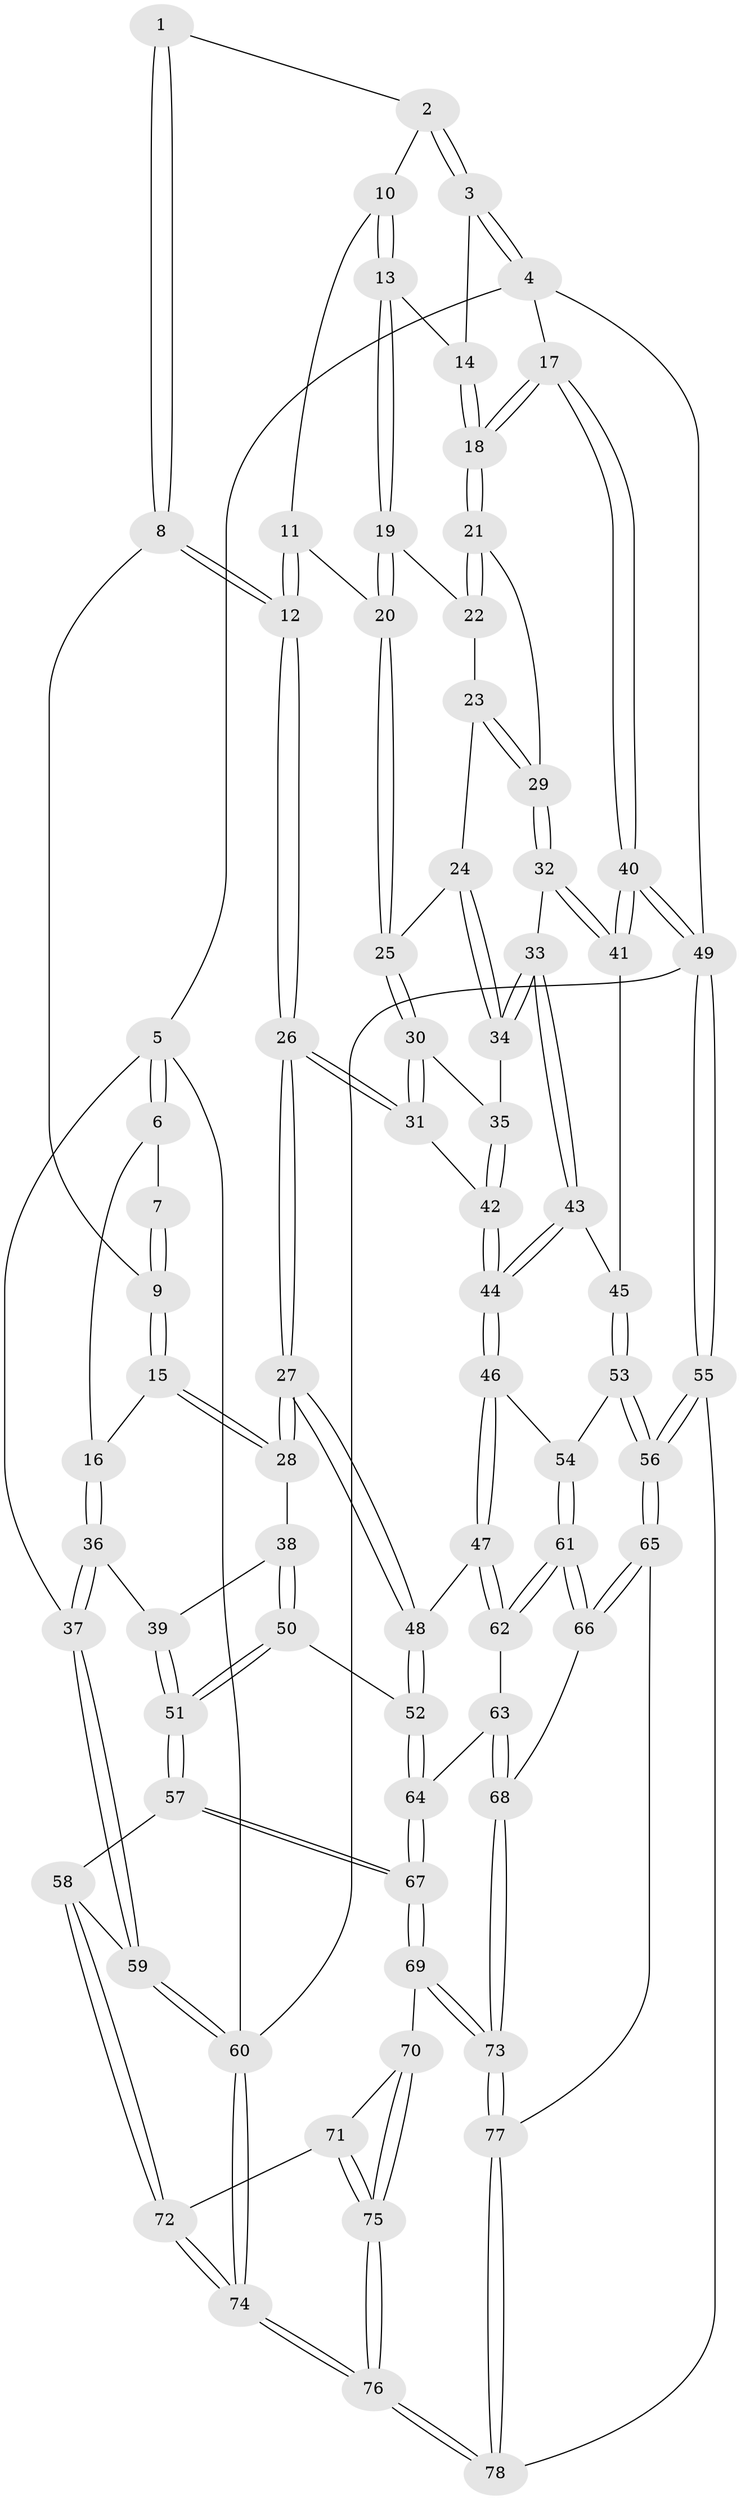 // Generated by graph-tools (version 1.1) at 2025/17/03/09/25 04:17:03]
// undirected, 78 vertices, 192 edges
graph export_dot {
graph [start="1"]
  node [color=gray90,style=filled];
  1 [pos="+0.5328597239997106+0"];
  2 [pos="+0.5801471390987988+0"];
  3 [pos="+1+0"];
  4 [pos="+1+0"];
  5 [pos="+0+0"];
  6 [pos="+0+0"];
  7 [pos="+0.22273613097904701+0"];
  8 [pos="+0.4468544244564502+0.027071676956019742"];
  9 [pos="+0.28175031005619394+0.11169941453902124"];
  10 [pos="+0.6041605943944248+0"];
  11 [pos="+0.5850450722455979+0.11015415546575139"];
  12 [pos="+0.47739908624994587+0.17218206712205403"];
  13 [pos="+0.7216156615216971+0.10409823115253146"];
  14 [pos="+0.7772423652385356+0.08925247980073694"];
  15 [pos="+0.2565952044556342+0.17465620037711738"];
  16 [pos="+0.21164861450013167+0.17424448266469544"];
  17 [pos="+1+0.13903899200949038"];
  18 [pos="+0.9492979127765467+0.206098197612341"];
  19 [pos="+0.7213118731538318+0.10500232582931986"];
  20 [pos="+0.6458663645304149+0.1700827428593681"];
  21 [pos="+0.9361341543467103+0.21358520749676302"];
  22 [pos="+0.747643330048502+0.1589241315094723"];
  23 [pos="+0.743882979236966+0.19874023570627966"];
  24 [pos="+0.7230360569680977+0.2220530907427945"];
  25 [pos="+0.6413549893652343+0.2113895812371521"];
  26 [pos="+0.43690451000325603+0.31625561443410055"];
  27 [pos="+0.4150427868004806+0.32383136594166617"];
  28 [pos="+0.3954324620651294+0.32072932127933973"];
  29 [pos="+0.8890525155985236+0.24923585883045257"];
  30 [pos="+0.6220009313164713+0.23953768936346706"];
  31 [pos="+0.5112268258898037+0.3270808779434609"];
  32 [pos="+0.8473027130804321+0.2921806851059791"];
  33 [pos="+0.7808339095155239+0.3181382734406628"];
  34 [pos="+0.7748843352915088+0.31558819453120646"];
  35 [pos="+0.7565462679162063+0.3149088672582608"];
  36 [pos="+0+0.2765710442896898"];
  37 [pos="+0+0.2761427334691906"];
  38 [pos="+0.33149886281431123+0.36491614371884973"];
  39 [pos="+0.1794702139827807+0.41358903949941456"];
  40 [pos="+1+0.49145612998482174"];
  41 [pos="+0.8931841097234199+0.46132861887884885"];
  42 [pos="+0.5688979245466632+0.37205403878865556"];
  43 [pos="+0.7523427148389417+0.43997358653604457"];
  44 [pos="+0.6538015266283633+0.4861340424570883"];
  45 [pos="+0.8470238839972971+0.4814204905131779"];
  46 [pos="+0.6506270777992357+0.5149069249590927"];
  47 [pos="+0.49936544871239186+0.5750342652178219"];
  48 [pos="+0.4312733877446324+0.5178033879988614"];
  49 [pos="+1+1"];
  50 [pos="+0.26923721808289275+0.5778444087824512"];
  51 [pos="+0.17915504651425143+0.6027745314248201"];
  52 [pos="+0.3471573315919072+0.5961718218304516"];
  53 [pos="+0.825710955470643+0.5833243693443521"];
  54 [pos="+0.6616756251912753+0.5405523484110427"];
  55 [pos="+1+1"];
  56 [pos="+0.989710201053942+0.9833130582591109"];
  57 [pos="+0.1591838026013986+0.6244849491077964"];
  58 [pos="+0.07513464702120125+0.6466917655210038"];
  59 [pos="+0+0.5619080981260495"];
  60 [pos="+0+1"];
  61 [pos="+0.6642190537909923+0.7106272064351399"];
  62 [pos="+0.5018248187539049+0.6609760164863852"];
  63 [pos="+0.45657290979063136+0.6989500243525503"];
  64 [pos="+0.38884822179650413+0.7107452143226992"];
  65 [pos="+0.7394615891080604+0.8106027607987221"];
  66 [pos="+0.7131642215840373+0.791832688187406"];
  67 [pos="+0.31808020283394206+0.8025828735401812"];
  68 [pos="+0.52733821438526+0.8170870696723582"];
  69 [pos="+0.31331004888387404+0.8688058128735773"];
  70 [pos="+0.20467677880395235+0.8499491192288543"];
  71 [pos="+0.12784043916882165+0.8087020735786518"];
  72 [pos="+0.09044271055917874+0.7668448946350253"];
  73 [pos="+0.3599436661911697+0.9739955241690349"];
  74 [pos="+0+1"];
  75 [pos="+0.06132500831126349+0.9569620158516583"];
  76 [pos="+0+1"];
  77 [pos="+0.36013023440995595+0.9762992900414188"];
  78 [pos="+0.36813704241592904+1"];
  1 -- 2;
  1 -- 8;
  1 -- 8;
  2 -- 3;
  2 -- 3;
  2 -- 10;
  3 -- 4;
  3 -- 4;
  3 -- 14;
  4 -- 5;
  4 -- 17;
  4 -- 49;
  5 -- 6;
  5 -- 6;
  5 -- 37;
  5 -- 60;
  6 -- 7;
  6 -- 16;
  7 -- 9;
  7 -- 9;
  8 -- 9;
  8 -- 12;
  8 -- 12;
  9 -- 15;
  9 -- 15;
  10 -- 11;
  10 -- 13;
  10 -- 13;
  11 -- 12;
  11 -- 12;
  11 -- 20;
  12 -- 26;
  12 -- 26;
  13 -- 14;
  13 -- 19;
  13 -- 19;
  14 -- 18;
  14 -- 18;
  15 -- 16;
  15 -- 28;
  15 -- 28;
  16 -- 36;
  16 -- 36;
  17 -- 18;
  17 -- 18;
  17 -- 40;
  17 -- 40;
  18 -- 21;
  18 -- 21;
  19 -- 20;
  19 -- 20;
  19 -- 22;
  20 -- 25;
  20 -- 25;
  21 -- 22;
  21 -- 22;
  21 -- 29;
  22 -- 23;
  23 -- 24;
  23 -- 29;
  23 -- 29;
  24 -- 25;
  24 -- 34;
  24 -- 34;
  25 -- 30;
  25 -- 30;
  26 -- 27;
  26 -- 27;
  26 -- 31;
  26 -- 31;
  27 -- 28;
  27 -- 28;
  27 -- 48;
  27 -- 48;
  28 -- 38;
  29 -- 32;
  29 -- 32;
  30 -- 31;
  30 -- 31;
  30 -- 35;
  31 -- 42;
  32 -- 33;
  32 -- 41;
  32 -- 41;
  33 -- 34;
  33 -- 34;
  33 -- 43;
  33 -- 43;
  34 -- 35;
  35 -- 42;
  35 -- 42;
  36 -- 37;
  36 -- 37;
  36 -- 39;
  37 -- 59;
  37 -- 59;
  38 -- 39;
  38 -- 50;
  38 -- 50;
  39 -- 51;
  39 -- 51;
  40 -- 41;
  40 -- 41;
  40 -- 49;
  40 -- 49;
  41 -- 45;
  42 -- 44;
  42 -- 44;
  43 -- 44;
  43 -- 44;
  43 -- 45;
  44 -- 46;
  44 -- 46;
  45 -- 53;
  45 -- 53;
  46 -- 47;
  46 -- 47;
  46 -- 54;
  47 -- 48;
  47 -- 62;
  47 -- 62;
  48 -- 52;
  48 -- 52;
  49 -- 55;
  49 -- 55;
  49 -- 60;
  50 -- 51;
  50 -- 51;
  50 -- 52;
  51 -- 57;
  51 -- 57;
  52 -- 64;
  52 -- 64;
  53 -- 54;
  53 -- 56;
  53 -- 56;
  54 -- 61;
  54 -- 61;
  55 -- 56;
  55 -- 56;
  55 -- 78;
  56 -- 65;
  56 -- 65;
  57 -- 58;
  57 -- 67;
  57 -- 67;
  58 -- 59;
  58 -- 72;
  58 -- 72;
  59 -- 60;
  59 -- 60;
  60 -- 74;
  60 -- 74;
  61 -- 62;
  61 -- 62;
  61 -- 66;
  61 -- 66;
  62 -- 63;
  63 -- 64;
  63 -- 68;
  63 -- 68;
  64 -- 67;
  64 -- 67;
  65 -- 66;
  65 -- 66;
  65 -- 77;
  66 -- 68;
  67 -- 69;
  67 -- 69;
  68 -- 73;
  68 -- 73;
  69 -- 70;
  69 -- 73;
  69 -- 73;
  70 -- 71;
  70 -- 75;
  70 -- 75;
  71 -- 72;
  71 -- 75;
  71 -- 75;
  72 -- 74;
  72 -- 74;
  73 -- 77;
  73 -- 77;
  74 -- 76;
  74 -- 76;
  75 -- 76;
  75 -- 76;
  76 -- 78;
  76 -- 78;
  77 -- 78;
  77 -- 78;
}
